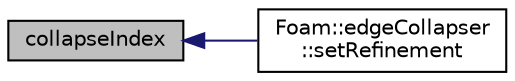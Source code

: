 digraph "collapseIndex"
{
  bgcolor="transparent";
  edge [fontname="Helvetica",fontsize="10",labelfontname="Helvetica",labelfontsize="10"];
  node [fontname="Helvetica",fontsize="10",shape=record];
  rankdir="LR";
  Node1 [label="collapseIndex",height=0.2,width=0.4,color="black", fillcolor="grey75", style="filled", fontcolor="black"];
  Node1 -> Node2 [dir="back",color="midnightblue",fontsize="10",style="solid",fontname="Helvetica"];
  Node2 [label="Foam::edgeCollapser\l::setRefinement",height=0.2,width=0.4,color="black",URL="$a00607.html#a9b80e891413d76aa1324fdd6c9e58c64",tooltip="Play commands into polyTopoChange to create mesh. "];
}
